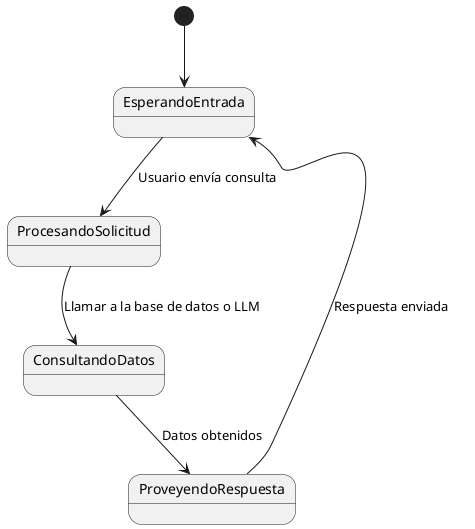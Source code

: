 @startuml Diagrama-Estados
[*] --> EsperandoEntrada
EsperandoEntrada --> ProcesandoSolicitud : Usuario envía consulta
ProcesandoSolicitud --> ConsultandoDatos : Llamar a la base de datos o LLM
ConsultandoDatos --> ProveyendoRespuesta : Datos obtenidos
ProveyendoRespuesta --> EsperandoEntrada : Respuesta enviada
@enduml
